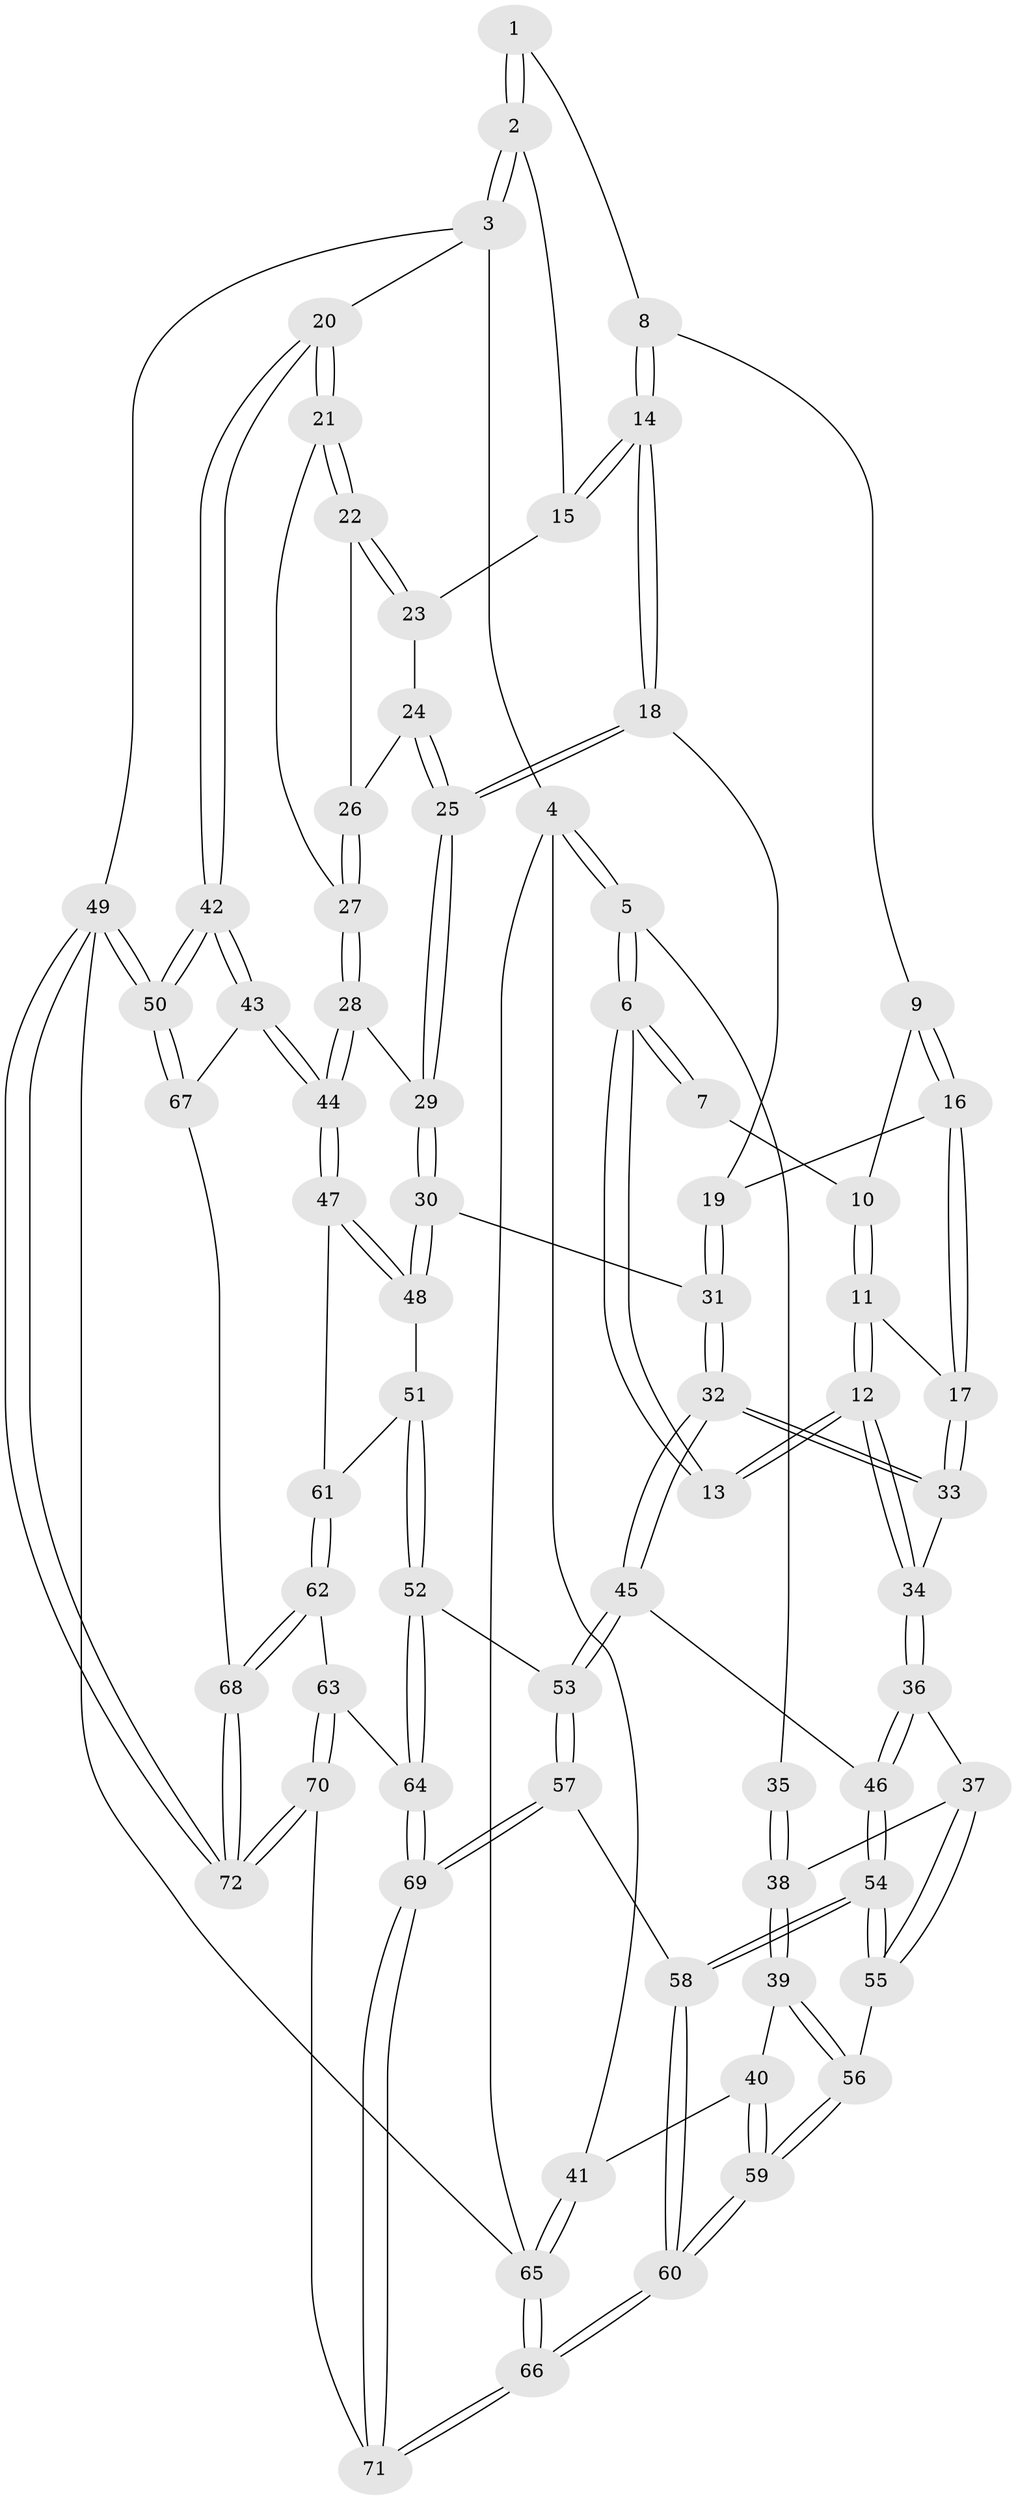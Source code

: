 // Generated by graph-tools (version 1.1) at 2025/27/03/15/25 16:27:57]
// undirected, 72 vertices, 177 edges
graph export_dot {
graph [start="1"]
  node [color=gray90,style=filled];
  1 [pos="+0.5607231260091193+0"];
  2 [pos="+1+0"];
  3 [pos="+1+0"];
  4 [pos="+0+0"];
  5 [pos="+0+0"];
  6 [pos="+0.09456604638193646+0"];
  7 [pos="+0.27991593970616724+0"];
  8 [pos="+0.6517239765314655+0.08323259698721323"];
  9 [pos="+0.4927178377132814+0.118635536366778"];
  10 [pos="+0.3357564252111458+0"];
  11 [pos="+0.3642525156317789+0.23435048445523537"];
  12 [pos="+0.2933501630810732+0.2882454909466322"];
  13 [pos="+0.28046012415364163+0.28132318177600624"];
  14 [pos="+0.6998198643117682+0.1308894736801439"];
  15 [pos="+0.8274361367328701+0.060476724882990655"];
  16 [pos="+0.4968270375856266+0.23311268750254918"];
  17 [pos="+0.4872302174097869+0.24107962014195053"];
  18 [pos="+0.6921822636686904+0.19168386240981697"];
  19 [pos="+0.5437349766529858+0.23657855867822203"];
  20 [pos="+1+0.1470335360409718"];
  21 [pos="+1+0.16616604664839313"];
  22 [pos="+0.9684154146383991+0.19827077643109012"];
  23 [pos="+0.8714125899078052+0.19109531857771242"];
  24 [pos="+0.8574473452059815+0.2140990996064821"];
  25 [pos="+0.7578685138348139+0.31744940702980856"];
  26 [pos="+0.9052286300766448+0.24804060319470667"];
  27 [pos="+0.8896158523215776+0.32782551055102016"];
  28 [pos="+0.8159460118564873+0.3825839078443768"];
  29 [pos="+0.7652729895580747+0.36501727764271835"];
  30 [pos="+0.6762235589500943+0.43154475800918496"];
  31 [pos="+0.6544478641978473+0.4318888152905429"];
  32 [pos="+0.5275758204151791+0.4623646032450484"];
  33 [pos="+0.47944950227420857+0.39816266997018"];
  34 [pos="+0.3086842962023984+0.36872696622970214"];
  35 [pos="+0.11285219867591424+0.27640360347502607"];
  36 [pos="+0.25544779083302066+0.47687112958258465"];
  37 [pos="+0.24463040075644885+0.4838278254430059"];
  38 [pos="+0.07990977796155008+0.4830528376551104"];
  39 [pos="+0.05117404213888517+0.5019435452276156"];
  40 [pos="+0.03987823141080148+0.5068225028088946"];
  41 [pos="+0+0.5071024112247687"];
  42 [pos="+1+0.5950353310939297"];
  43 [pos="+1+0.5923620219147643"];
  44 [pos="+1+0.5904107322652278"];
  45 [pos="+0.49242636429741893+0.5292711463742723"];
  46 [pos="+0.45287524827758985+0.5492540307837829"];
  47 [pos="+0.9389924466615235+0.6044463376913862"];
  48 [pos="+0.7127327062158041+0.5914750509215431"];
  49 [pos="+1+1"];
  50 [pos="+1+1"];
  51 [pos="+0.6866212984984859+0.6419243890467728"];
  52 [pos="+0.6603904209339617+0.6720616638233375"];
  53 [pos="+0.5677501804389473+0.6354241371963486"];
  54 [pos="+0.35449404807547885+0.7381928704537041"];
  55 [pos="+0.2771274428551771+0.6476242211978607"];
  56 [pos="+0.19375716066820614+0.6543929197558723"];
  57 [pos="+0.4447724926181482+0.789816895210681"];
  58 [pos="+0.3576277585432295+0.7622247713254131"];
  59 [pos="+0.1011966256660463+0.7588466730222593"];
  60 [pos="+0.08443809108358712+1"];
  61 [pos="+0.7968157790711989+0.6901860348827584"];
  62 [pos="+0.7690923007776665+0.7933249214616387"];
  63 [pos="+0.6775816263220558+0.7721680275093683"];
  64 [pos="+0.6659580579254882+0.7605110324619401"];
  65 [pos="+0+1"];
  66 [pos="+0+1"];
  67 [pos="+0.8466394614359218+0.8227003027062206"];
  68 [pos="+0.8306308516398211+0.8295797686309633"];
  69 [pos="+0.48501355683553676+0.8190284800432877"];
  70 [pos="+0.6345482569671629+1"];
  71 [pos="+0.5828859479340212+1"];
  72 [pos="+0.7501726417480192+1"];
  1 -- 2;
  1 -- 2;
  1 -- 8;
  2 -- 3;
  2 -- 3;
  2 -- 15;
  3 -- 4;
  3 -- 20;
  3 -- 49;
  4 -- 5;
  4 -- 5;
  4 -- 41;
  4 -- 65;
  5 -- 6;
  5 -- 6;
  5 -- 35;
  6 -- 7;
  6 -- 7;
  6 -- 13;
  6 -- 13;
  7 -- 10;
  8 -- 9;
  8 -- 14;
  8 -- 14;
  9 -- 10;
  9 -- 16;
  9 -- 16;
  10 -- 11;
  10 -- 11;
  11 -- 12;
  11 -- 12;
  11 -- 17;
  12 -- 13;
  12 -- 13;
  12 -- 34;
  12 -- 34;
  14 -- 15;
  14 -- 15;
  14 -- 18;
  14 -- 18;
  15 -- 23;
  16 -- 17;
  16 -- 17;
  16 -- 19;
  17 -- 33;
  17 -- 33;
  18 -- 19;
  18 -- 25;
  18 -- 25;
  19 -- 31;
  19 -- 31;
  20 -- 21;
  20 -- 21;
  20 -- 42;
  20 -- 42;
  21 -- 22;
  21 -- 22;
  21 -- 27;
  22 -- 23;
  22 -- 23;
  22 -- 26;
  23 -- 24;
  24 -- 25;
  24 -- 25;
  24 -- 26;
  25 -- 29;
  25 -- 29;
  26 -- 27;
  26 -- 27;
  27 -- 28;
  27 -- 28;
  28 -- 29;
  28 -- 44;
  28 -- 44;
  29 -- 30;
  29 -- 30;
  30 -- 31;
  30 -- 48;
  30 -- 48;
  31 -- 32;
  31 -- 32;
  32 -- 33;
  32 -- 33;
  32 -- 45;
  32 -- 45;
  33 -- 34;
  34 -- 36;
  34 -- 36;
  35 -- 38;
  35 -- 38;
  36 -- 37;
  36 -- 46;
  36 -- 46;
  37 -- 38;
  37 -- 55;
  37 -- 55;
  38 -- 39;
  38 -- 39;
  39 -- 40;
  39 -- 56;
  39 -- 56;
  40 -- 41;
  40 -- 59;
  40 -- 59;
  41 -- 65;
  41 -- 65;
  42 -- 43;
  42 -- 43;
  42 -- 50;
  42 -- 50;
  43 -- 44;
  43 -- 44;
  43 -- 67;
  44 -- 47;
  44 -- 47;
  45 -- 46;
  45 -- 53;
  45 -- 53;
  46 -- 54;
  46 -- 54;
  47 -- 48;
  47 -- 48;
  47 -- 61;
  48 -- 51;
  49 -- 50;
  49 -- 50;
  49 -- 72;
  49 -- 72;
  49 -- 65;
  50 -- 67;
  50 -- 67;
  51 -- 52;
  51 -- 52;
  51 -- 61;
  52 -- 53;
  52 -- 64;
  52 -- 64;
  53 -- 57;
  53 -- 57;
  54 -- 55;
  54 -- 55;
  54 -- 58;
  54 -- 58;
  55 -- 56;
  56 -- 59;
  56 -- 59;
  57 -- 58;
  57 -- 69;
  57 -- 69;
  58 -- 60;
  58 -- 60;
  59 -- 60;
  59 -- 60;
  60 -- 66;
  60 -- 66;
  61 -- 62;
  61 -- 62;
  62 -- 63;
  62 -- 68;
  62 -- 68;
  63 -- 64;
  63 -- 70;
  63 -- 70;
  64 -- 69;
  64 -- 69;
  65 -- 66;
  65 -- 66;
  66 -- 71;
  66 -- 71;
  67 -- 68;
  68 -- 72;
  68 -- 72;
  69 -- 71;
  69 -- 71;
  70 -- 71;
  70 -- 72;
  70 -- 72;
}
